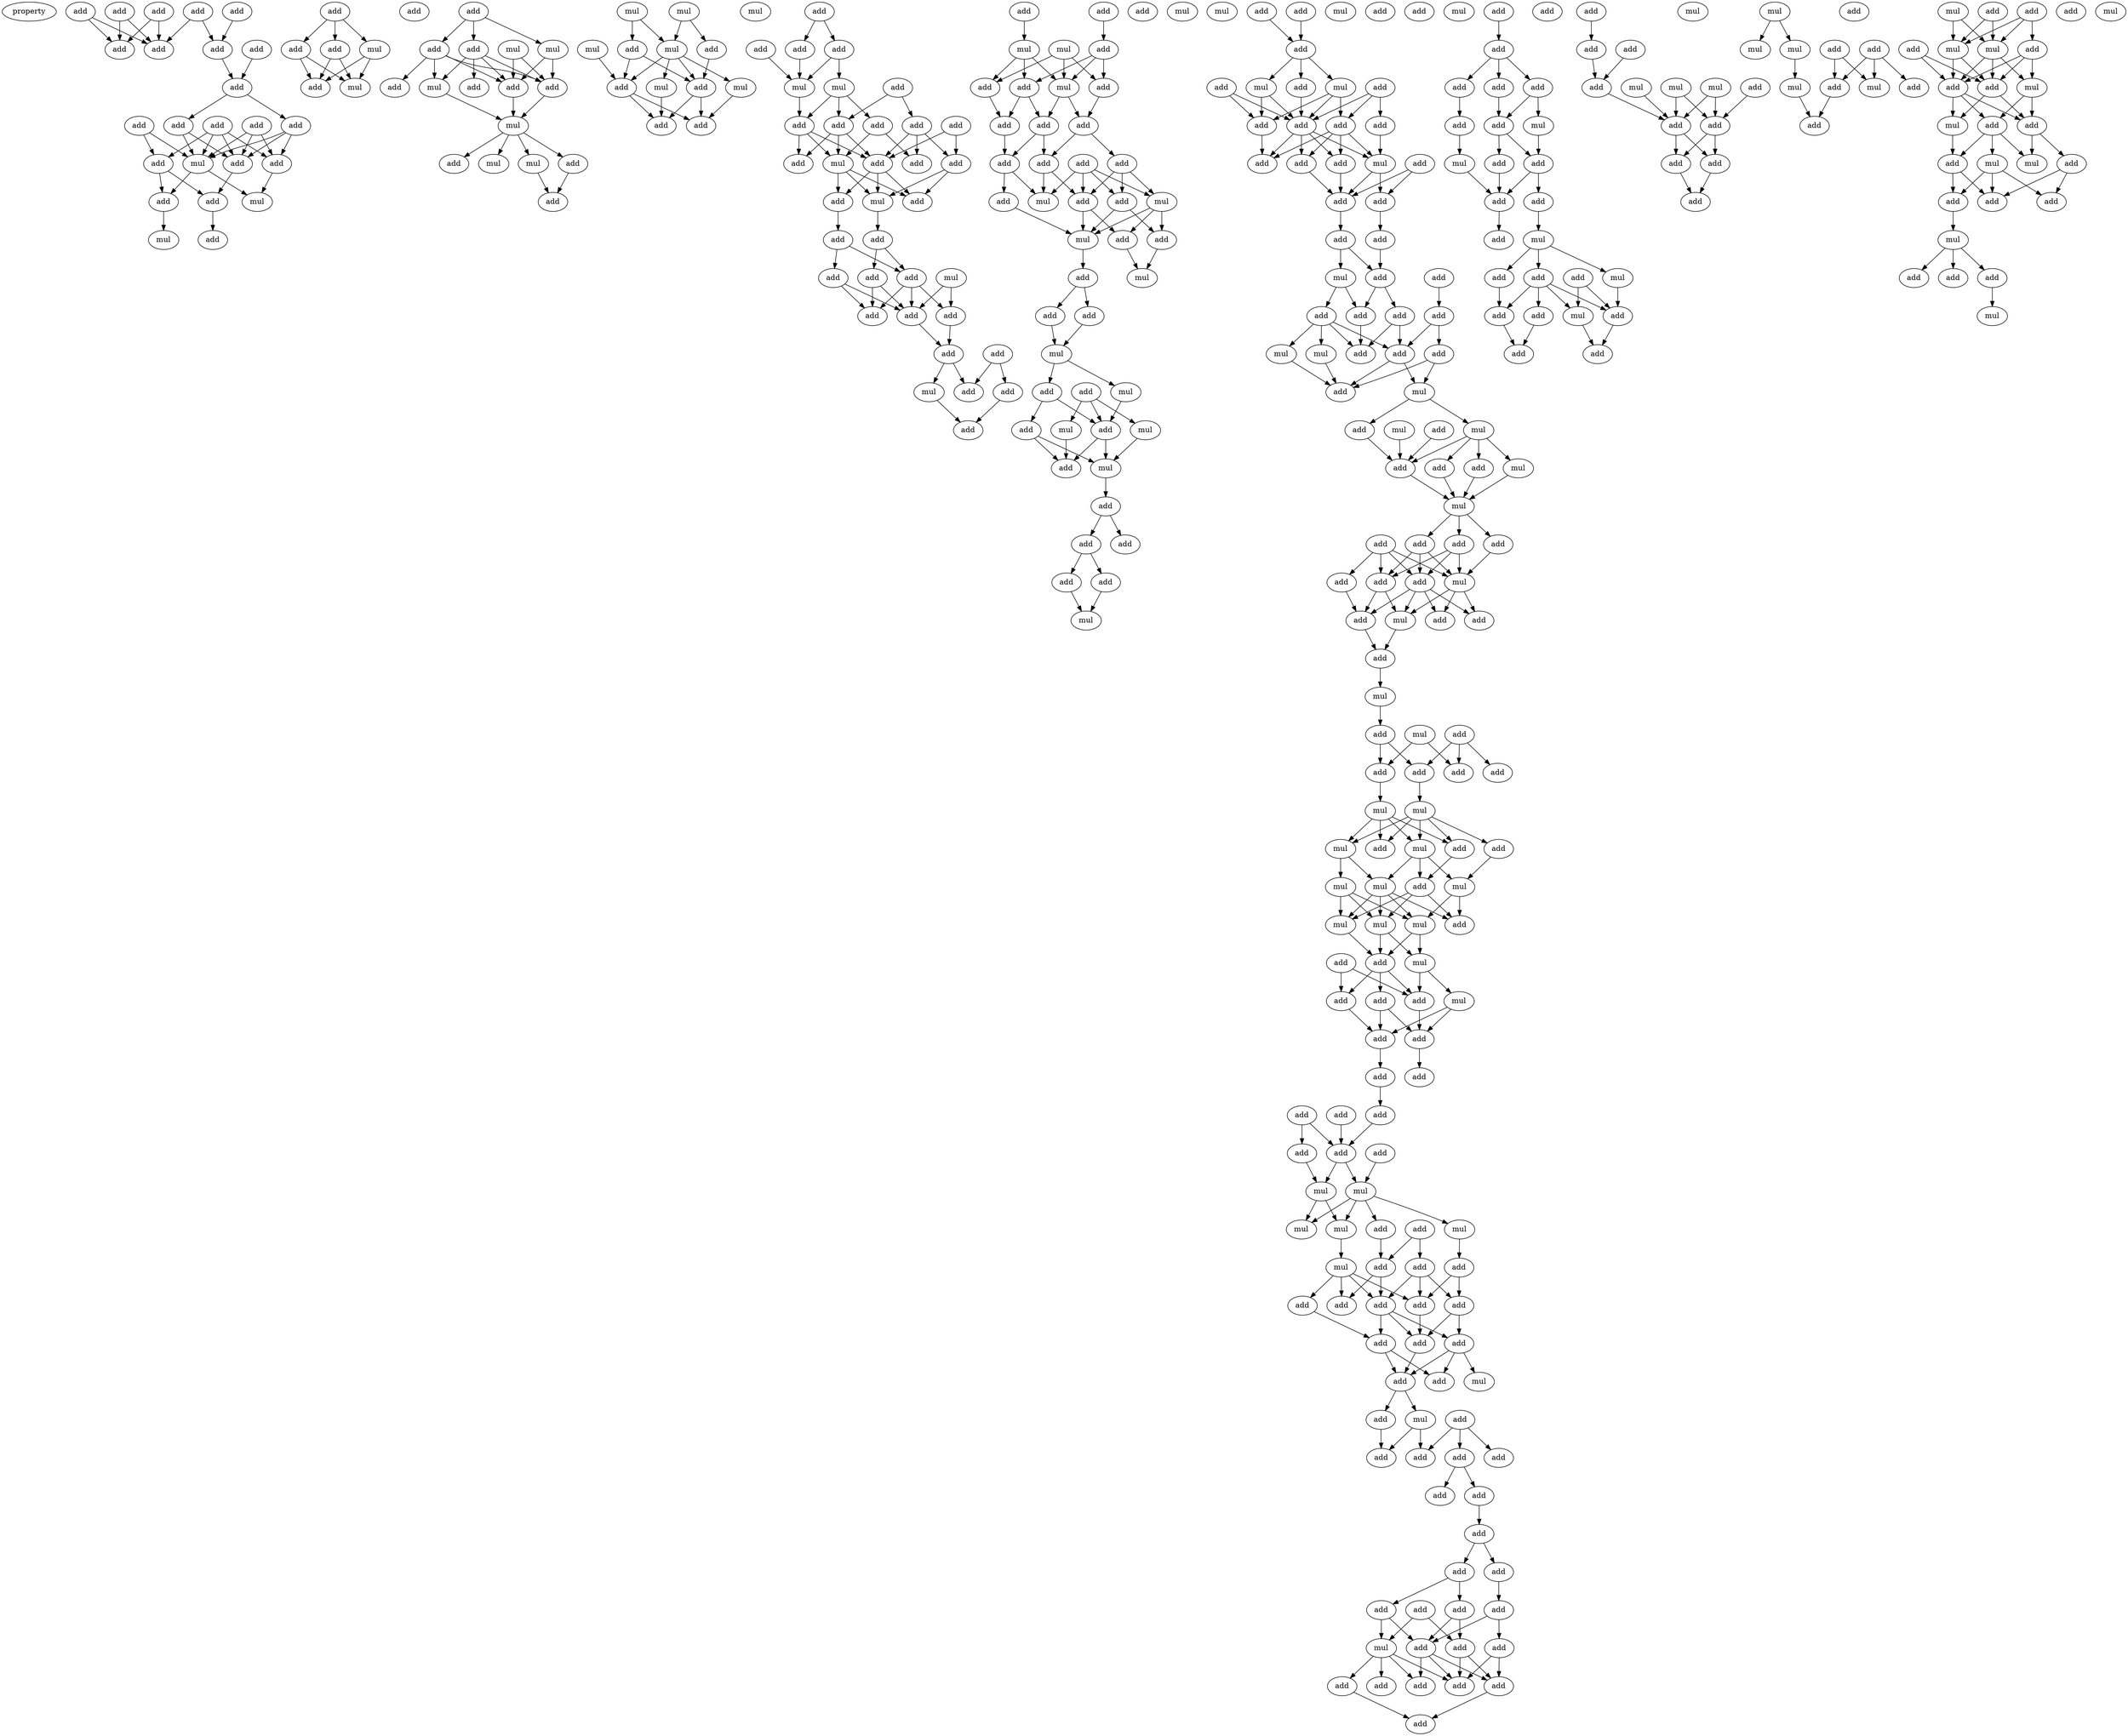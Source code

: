 digraph {
    node [fontcolor=black]
    property [mul=2,lf=1.4]
    0 [ label = add ];
    1 [ label = add ];
    2 [ label = add ];
    3 [ label = add ];
    4 [ label = add ];
    5 [ label = add ];
    6 [ label = add ];
    7 [ label = add ];
    8 [ label = add ];
    9 [ label = add ];
    10 [ label = add ];
    11 [ label = add ];
    12 [ label = add ];
    13 [ label = add ];
    14 [ label = add ];
    15 [ label = add ];
    16 [ label = add ];
    17 [ label = add ];
    18 [ label = mul ];
    19 [ label = add ];
    20 [ label = add ];
    21 [ label = mul ];
    22 [ label = mul ];
    23 [ label = add ];
    24 [ label = add ];
    25 [ label = add ];
    26 [ label = add ];
    27 [ label = mul ];
    28 [ label = add ];
    29 [ label = add ];
    30 [ label = mul ];
    31 [ label = add ];
    32 [ label = add ];
    33 [ label = add ];
    34 [ label = mul ];
    35 [ label = mul ];
    36 [ label = add ];
    37 [ label = add ];
    38 [ label = add ];
    39 [ label = add ];
    40 [ label = mul ];
    41 [ label = mul ];
    42 [ label = add ];
    43 [ label = mul ];
    44 [ label = mul ];
    45 [ label = add ];
    46 [ label = add ];
    47 [ label = mul ];
    48 [ label = mul ];
    49 [ label = mul ];
    50 [ label = add ];
    51 [ label = mul ];
    52 [ label = mul ];
    53 [ label = add ];
    54 [ label = mul ];
    55 [ label = add ];
    56 [ label = mul ];
    57 [ label = add ];
    58 [ label = add ];
    59 [ label = add ];
    60 [ label = add ];
    61 [ label = add ];
    62 [ label = add ];
    63 [ label = add ];
    64 [ label = mul ];
    65 [ label = add ];
    66 [ label = mul ];
    67 [ label = add ];
    68 [ label = add ];
    69 [ label = add ];
    70 [ label = add ];
    71 [ label = add ];
    72 [ label = add ];
    73 [ label = add ];
    74 [ label = add ];
    75 [ label = mul ];
    76 [ label = add ];
    77 [ label = add ];
    78 [ label = add ];
    79 [ label = mul ];
    80 [ label = add ];
    81 [ label = add ];
    82 [ label = mul ];
    83 [ label = add ];
    84 [ label = add ];
    85 [ label = add ];
    86 [ label = add ];
    87 [ label = add ];
    88 [ label = add ];
    89 [ label = add ];
    90 [ label = add ];
    91 [ label = mul ];
    92 [ label = add ];
    93 [ label = add ];
    94 [ label = add ];
    95 [ label = add ];
    96 [ label = add ];
    97 [ label = mul ];
    98 [ label = add ];
    99 [ label = mul ];
    100 [ label = add ];
    101 [ label = add ];
    102 [ label = mul ];
    103 [ label = add ];
    104 [ label = add ];
    105 [ label = add ];
    106 [ label = add ];
    107 [ label = add ];
    108 [ label = add ];
    109 [ label = add ];
    110 [ label = add ];
    111 [ label = mul ];
    112 [ label = mul ];
    113 [ label = add ];
    114 [ label = add ];
    115 [ label = add ];
    116 [ label = add ];
    117 [ label = mul ];
    118 [ label = add ];
    119 [ label = mul ];
    120 [ label = add ];
    121 [ label = add ];
    122 [ label = add ];
    123 [ label = mul ];
    124 [ label = add ];
    125 [ label = mul ];
    126 [ label = add ];
    127 [ label = add ];
    128 [ label = mul ];
    129 [ label = add ];
    130 [ label = mul ];
    131 [ label = add ];
    132 [ label = mul ];
    133 [ label = add ];
    134 [ label = add ];
    135 [ label = add ];
    136 [ label = add ];
    137 [ label = add ];
    138 [ label = add ];
    139 [ label = mul ];
    140 [ label = mul ];
    141 [ label = mul ];
    142 [ label = add ];
    143 [ label = add ];
    144 [ label = add ];
    145 [ label = mul ];
    146 [ label = add ];
    147 [ label = add ];
    148 [ label = mul ];
    149 [ label = add ];
    150 [ label = add ];
    151 [ label = add ];
    152 [ label = add ];
    153 [ label = add ];
    154 [ label = mul ];
    155 [ label = add ];
    156 [ label = add ];
    157 [ label = add ];
    158 [ label = add ];
    159 [ label = add ];
    160 [ label = add ];
    161 [ label = add ];
    162 [ label = add ];
    163 [ label = add ];
    164 [ label = add ];
    165 [ label = mul ];
    166 [ label = add ];
    167 [ label = add ];
    168 [ label = add ];
    169 [ label = add ];
    170 [ label = add ];
    171 [ label = add ];
    172 [ label = add ];
    173 [ label = mul ];
    174 [ label = mul ];
    175 [ label = mul ];
    176 [ label = add ];
    177 [ label = mul ];
    178 [ label = add ];
    179 [ label = add ];
    180 [ label = mul ];
    181 [ label = add ];
    182 [ label = add ];
    183 [ label = add ];
    184 [ label = mul ];
    185 [ label = mul ];
    186 [ label = add ];
    187 [ label = add ];
    188 [ label = add ];
    189 [ label = add ];
    190 [ label = add ];
    191 [ label = mul ];
    192 [ label = add ];
    193 [ label = add ];
    194 [ label = add ];
    195 [ label = mul ];
    196 [ label = add ];
    197 [ label = add ];
    198 [ label = add ];
    199 [ label = mul ];
    200 [ label = mul ];
    201 [ label = add ];
    202 [ label = mul ];
    203 [ label = add ];
    204 [ label = add ];
    205 [ label = add ];
    206 [ label = add ];
    207 [ label = add ];
    208 [ label = mul ];
    209 [ label = mul ];
    210 [ label = mul ];
    211 [ label = mul ];
    212 [ label = add ];
    213 [ label = add ];
    214 [ label = add ];
    215 [ label = mul ];
    216 [ label = mul ];
    217 [ label = add ];
    218 [ label = mul ];
    219 [ label = mul ];
    220 [ label = mul ];
    221 [ label = mul ];
    222 [ label = add ];
    223 [ label = add ];
    224 [ label = add ];
    225 [ label = mul ];
    226 [ label = add ];
    227 [ label = mul ];
    228 [ label = add ];
    229 [ label = add ];
    230 [ label = add ];
    231 [ label = add ];
    232 [ label = add ];
    233 [ label = add ];
    234 [ label = add ];
    235 [ label = add ];
    236 [ label = add ];
    237 [ label = add ];
    238 [ label = add ];
    239 [ label = add ];
    240 [ label = mul ];
    241 [ label = mul ];
    242 [ label = add ];
    243 [ label = mul ];
    244 [ label = add ];
    245 [ label = mul ];
    246 [ label = mul ];
    247 [ label = add ];
    248 [ label = add ];
    249 [ label = mul ];
    250 [ label = add ];
    251 [ label = add ];
    252 [ label = add ];
    253 [ label = add ];
    254 [ label = add ];
    255 [ label = add ];
    256 [ label = add ];
    257 [ label = add ];
    258 [ label = add ];
    259 [ label = add ];
    260 [ label = add ];
    261 [ label = mul ];
    262 [ label = mul ];
    263 [ label = add ];
    264 [ label = add ];
    265 [ label = add ];
    266 [ label = add ];
    267 [ label = add ];
    268 [ label = add ];
    269 [ label = add ];
    270 [ label = add ];
    271 [ label = add ];
    272 [ label = add ];
    273 [ label = add ];
    274 [ label = add ];
    275 [ label = add ];
    276 [ label = add ];
    277 [ label = add ];
    278 [ label = add ];
    279 [ label = add ];
    280 [ label = add ];
    281 [ label = mul ];
    282 [ label = add ];
    283 [ label = add ];
    284 [ label = add ];
    285 [ label = add ];
    286 [ label = add ];
    287 [ label = add ];
    288 [ label = add ];
    289 [ label = add ];
    290 [ label = mul ];
    291 [ label = add ];
    292 [ label = add ];
    293 [ label = add ];
    294 [ label = add ];
    295 [ label = add ];
    296 [ label = add ];
    297 [ label = add ];
    298 [ label = add ];
    299 [ label = mul ];
    300 [ label = mul ];
    301 [ label = add ];
    302 [ label = add ];
    303 [ label = add ];
    304 [ label = add ];
    305 [ label = add ];
    306 [ label = mul ];
    307 [ label = add ];
    308 [ label = add ];
    309 [ label = mul ];
    310 [ label = add ];
    311 [ label = add ];
    312 [ label = add ];
    313 [ label = add ];
    314 [ label = mul ];
    315 [ label = add ];
    316 [ label = add ];
    317 [ label = add ];
    318 [ label = add ];
    319 [ label = add ];
    320 [ label = mul ];
    321 [ label = mul ];
    322 [ label = add ];
    323 [ label = mul ];
    324 [ label = add ];
    325 [ label = add ];
    326 [ label = add ];
    327 [ label = add ];
    328 [ label = add ];
    329 [ label = mul ];
    330 [ label = add ];
    331 [ label = mul ];
    332 [ label = mul ];
    333 [ label = add ];
    334 [ label = mul ];
    335 [ label = add ];
    336 [ label = mul ];
    337 [ label = add ];
    338 [ label = mul ];
    339 [ label = add ];
    340 [ label = add ];
    341 [ label = add ];
    342 [ label = add ];
    343 [ label = add ];
    344 [ label = mul ];
    345 [ label = add ];
    346 [ label = mul ];
    347 [ label = mul ];
    348 [ label = add ];
    349 [ label = add ];
    350 [ label = add ];
    351 [ label = mul ];
    352 [ label = mul ];
    353 [ label = add ];
    354 [ label = add ];
    355 [ label = mul ];
    356 [ label = add ];
    357 [ label = add ];
    358 [ label = mul ];
    359 [ label = add ];
    360 [ label = add ];
    361 [ label = add ];
    362 [ label = mul ];
    363 [ label = add ];
    364 [ label = add ];
    365 [ label = add ];
    366 [ label = add ];
    367 [ label = mul ];
    368 [ label = mul ];
    0 -> 5 [ name = 0 ];
    0 -> 8 [ name = 1 ];
    1 -> 5 [ name = 2 ];
    1 -> 8 [ name = 3 ];
    2 -> 5 [ name = 4 ];
    2 -> 6 [ name = 5 ];
    3 -> 6 [ name = 6 ];
    4 -> 5 [ name = 7 ];
    4 -> 8 [ name = 8 ];
    6 -> 9 [ name = 9 ];
    7 -> 9 [ name = 10 ];
    9 -> 10 [ name = 11 ];
    9 -> 13 [ name = 12 ];
    10 -> 16 [ name = 13 ];
    10 -> 17 [ name = 14 ];
    10 -> 18 [ name = 15 ];
    11 -> 15 [ name = 16 ];
    11 -> 18 [ name = 17 ];
    12 -> 16 [ name = 18 ];
    12 -> 17 [ name = 19 ];
    12 -> 18 [ name = 20 ];
    13 -> 16 [ name = 21 ];
    13 -> 18 [ name = 22 ];
    14 -> 15 [ name = 23 ];
    14 -> 16 [ name = 24 ];
    14 -> 17 [ name = 25 ];
    14 -> 18 [ name = 26 ];
    15 -> 19 [ name = 27 ];
    15 -> 20 [ name = 28 ];
    16 -> 19 [ name = 29 ];
    17 -> 21 [ name = 30 ];
    18 -> 20 [ name = 31 ];
    18 -> 21 [ name = 32 ];
    19 -> 23 [ name = 33 ];
    20 -> 22 [ name = 34 ];
    24 -> 25 [ name = 35 ];
    24 -> 26 [ name = 36 ];
    24 -> 27 [ name = 37 ];
    25 -> 29 [ name = 38 ];
    25 -> 30 [ name = 39 ];
    26 -> 29 [ name = 40 ];
    26 -> 30 [ name = 41 ];
    27 -> 29 [ name = 42 ];
    27 -> 30 [ name = 43 ];
    31 -> 32 [ name = 44 ];
    31 -> 33 [ name = 45 ];
    31 -> 34 [ name = 46 ];
    32 -> 36 [ name = 47 ];
    32 -> 38 [ name = 48 ];
    32 -> 39 [ name = 49 ];
    32 -> 40 [ name = 50 ];
    33 -> 37 [ name = 51 ];
    33 -> 38 [ name = 52 ];
    33 -> 39 [ name = 53 ];
    33 -> 40 [ name = 54 ];
    34 -> 38 [ name = 55 ];
    34 -> 39 [ name = 56 ];
    35 -> 38 [ name = 57 ];
    35 -> 39 [ name = 58 ];
    38 -> 41 [ name = 59 ];
    39 -> 41 [ name = 60 ];
    40 -> 41 [ name = 61 ];
    41 -> 42 [ name = 62 ];
    41 -> 43 [ name = 63 ];
    41 -> 44 [ name = 64 ];
    41 -> 45 [ name = 65 ];
    44 -> 46 [ name = 66 ];
    45 -> 46 [ name = 67 ];
    47 -> 49 [ name = 68 ];
    47 -> 53 [ name = 69 ];
    48 -> 49 [ name = 70 ];
    48 -> 50 [ name = 71 ];
    49 -> 54 [ name = 72 ];
    49 -> 55 [ name = 73 ];
    49 -> 56 [ name = 74 ];
    49 -> 57 [ name = 75 ];
    50 -> 57 [ name = 76 ];
    51 -> 55 [ name = 77 ];
    53 -> 55 [ name = 78 ];
    53 -> 57 [ name = 79 ];
    54 -> 59 [ name = 80 ];
    55 -> 58 [ name = 81 ];
    55 -> 59 [ name = 82 ];
    56 -> 58 [ name = 83 ];
    57 -> 58 [ name = 84 ];
    57 -> 59 [ name = 85 ];
    60 -> 62 [ name = 86 ];
    60 -> 63 [ name = 87 ];
    61 -> 64 [ name = 88 ];
    62 -> 64 [ name = 89 ];
    62 -> 66 [ name = 90 ];
    63 -> 64 [ name = 91 ];
    64 -> 70 [ name = 92 ];
    65 -> 69 [ name = 93 ];
    65 -> 71 [ name = 94 ];
    66 -> 68 [ name = 95 ];
    66 -> 70 [ name = 96 ];
    66 -> 71 [ name = 97 ];
    67 -> 73 [ name = 98 ];
    67 -> 76 [ name = 99 ];
    68 -> 74 [ name = 100 ];
    68 -> 75 [ name = 101 ];
    69 -> 73 [ name = 102 ];
    69 -> 74 [ name = 103 ];
    69 -> 76 [ name = 104 ];
    70 -> 72 [ name = 105 ];
    70 -> 75 [ name = 106 ];
    70 -> 76 [ name = 107 ];
    71 -> 72 [ name = 108 ];
    71 -> 75 [ name = 109 ];
    71 -> 76 [ name = 110 ];
    73 -> 77 [ name = 111 ];
    73 -> 79 [ name = 112 ];
    75 -> 77 [ name = 113 ];
    75 -> 78 [ name = 114 ];
    75 -> 79 [ name = 115 ];
    76 -> 77 [ name = 116 ];
    76 -> 78 [ name = 117 ];
    76 -> 79 [ name = 118 ];
    78 -> 81 [ name = 119 ];
    79 -> 80 [ name = 120 ];
    80 -> 83 [ name = 121 ];
    80 -> 85 [ name = 122 ];
    81 -> 84 [ name = 123 ];
    81 -> 85 [ name = 124 ];
    82 -> 87 [ name = 125 ];
    82 -> 88 [ name = 126 ];
    83 -> 86 [ name = 127 ];
    83 -> 88 [ name = 128 ];
    84 -> 86 [ name = 129 ];
    84 -> 88 [ name = 130 ];
    85 -> 86 [ name = 131 ];
    85 -> 87 [ name = 132 ];
    85 -> 88 [ name = 133 ];
    87 -> 89 [ name = 134 ];
    88 -> 89 [ name = 135 ];
    89 -> 91 [ name = 136 ];
    89 -> 93 [ name = 137 ];
    90 -> 92 [ name = 138 ];
    90 -> 93 [ name = 139 ];
    91 -> 94 [ name = 140 ];
    92 -> 94 [ name = 141 ];
    95 -> 97 [ name = 142 ];
    96 -> 98 [ name = 143 ];
    97 -> 100 [ name = 144 ];
    97 -> 101 [ name = 145 ];
    97 -> 102 [ name = 146 ];
    98 -> 100 [ name = 147 ];
    98 -> 102 [ name = 148 ];
    98 -> 103 [ name = 149 ];
    99 -> 101 [ name = 150 ];
    99 -> 102 [ name = 151 ];
    99 -> 103 [ name = 152 ];
    100 -> 104 [ name = 153 ];
    100 -> 105 [ name = 154 ];
    101 -> 104 [ name = 155 ];
    102 -> 105 [ name = 156 ];
    102 -> 106 [ name = 157 ];
    103 -> 106 [ name = 158 ];
    104 -> 110 [ name = 159 ];
    105 -> 107 [ name = 160 ];
    105 -> 110 [ name = 161 ];
    106 -> 107 [ name = 162 ];
    106 -> 108 [ name = 163 ];
    107 -> 112 [ name = 164 ];
    107 -> 114 [ name = 165 ];
    108 -> 111 [ name = 166 ];
    108 -> 113 [ name = 167 ];
    108 -> 114 [ name = 168 ];
    109 -> 111 [ name = 169 ];
    109 -> 112 [ name = 170 ];
    109 -> 113 [ name = 171 ];
    109 -> 114 [ name = 172 ];
    110 -> 112 [ name = 173 ];
    110 -> 115 [ name = 174 ];
    111 -> 116 [ name = 175 ];
    111 -> 117 [ name = 176 ];
    111 -> 118 [ name = 177 ];
    113 -> 117 [ name = 178 ];
    113 -> 118 [ name = 179 ];
    114 -> 116 [ name = 180 ];
    114 -> 117 [ name = 181 ];
    115 -> 117 [ name = 182 ];
    116 -> 119 [ name = 183 ];
    117 -> 120 [ name = 184 ];
    118 -> 119 [ name = 185 ];
    120 -> 121 [ name = 186 ];
    120 -> 122 [ name = 187 ];
    121 -> 123 [ name = 188 ];
    122 -> 123 [ name = 189 ];
    123 -> 124 [ name = 190 ];
    123 -> 125 [ name = 191 ];
    124 -> 127 [ name = 192 ];
    124 -> 129 [ name = 193 ];
    125 -> 127 [ name = 194 ];
    126 -> 127 [ name = 195 ];
    126 -> 128 [ name = 196 ];
    126 -> 130 [ name = 197 ];
    127 -> 131 [ name = 198 ];
    127 -> 132 [ name = 199 ];
    128 -> 132 [ name = 200 ];
    129 -> 131 [ name = 201 ];
    129 -> 132 [ name = 202 ];
    130 -> 131 [ name = 203 ];
    132 -> 133 [ name = 204 ];
    133 -> 134 [ name = 205 ];
    133 -> 135 [ name = 206 ];
    134 -> 137 [ name = 207 ];
    134 -> 138 [ name = 208 ];
    137 -> 139 [ name = 209 ];
    138 -> 139 [ name = 210 ];
    142 -> 144 [ name = 211 ];
    143 -> 144 [ name = 212 ];
    144 -> 145 [ name = 213 ];
    144 -> 147 [ name = 214 ];
    144 -> 148 [ name = 215 ];
    145 -> 150 [ name = 216 ];
    145 -> 151 [ name = 217 ];
    145 -> 153 [ name = 218 ];
    146 -> 150 [ name = 219 ];
    146 -> 151 [ name = 220 ];
    146 -> 152 [ name = 221 ];
    147 -> 151 [ name = 222 ];
    148 -> 151 [ name = 223 ];
    148 -> 153 [ name = 224 ];
    149 -> 151 [ name = 225 ];
    149 -> 153 [ name = 226 ];
    150 -> 154 [ name = 227 ];
    150 -> 155 [ name = 228 ];
    150 -> 156 [ name = 229 ];
    150 -> 157 [ name = 230 ];
    151 -> 154 [ name = 231 ];
    151 -> 155 [ name = 232 ];
    151 -> 156 [ name = 233 ];
    151 -> 157 [ name = 234 ];
    152 -> 154 [ name = 235 ];
    153 -> 157 [ name = 236 ];
    154 -> 159 [ name = 237 ];
    154 -> 160 [ name = 238 ];
    155 -> 159 [ name = 239 ];
    156 -> 159 [ name = 240 ];
    158 -> 159 [ name = 241 ];
    158 -> 160 [ name = 242 ];
    159 -> 161 [ name = 243 ];
    160 -> 162 [ name = 244 ];
    161 -> 163 [ name = 245 ];
    161 -> 165 [ name = 246 ];
    162 -> 163 [ name = 247 ];
    163 -> 167 [ name = 248 ];
    163 -> 168 [ name = 249 ];
    164 -> 169 [ name = 250 ];
    165 -> 166 [ name = 251 ];
    165 -> 167 [ name = 252 ];
    166 -> 170 [ name = 253 ];
    166 -> 171 [ name = 254 ];
    166 -> 173 [ name = 255 ];
    166 -> 174 [ name = 256 ];
    167 -> 171 [ name = 257 ];
    168 -> 170 [ name = 258 ];
    168 -> 171 [ name = 259 ];
    169 -> 170 [ name = 260 ];
    169 -> 172 [ name = 261 ];
    170 -> 175 [ name = 262 ];
    170 -> 176 [ name = 263 ];
    172 -> 175 [ name = 264 ];
    172 -> 176 [ name = 265 ];
    173 -> 176 [ name = 266 ];
    174 -> 176 [ name = 267 ];
    175 -> 178 [ name = 268 ];
    175 -> 180 [ name = 269 ];
    177 -> 182 [ name = 270 ];
    178 -> 182 [ name = 271 ];
    179 -> 182 [ name = 272 ];
    180 -> 181 [ name = 273 ];
    180 -> 182 [ name = 274 ];
    180 -> 183 [ name = 275 ];
    180 -> 184 [ name = 276 ];
    181 -> 185 [ name = 277 ];
    182 -> 185 [ name = 278 ];
    183 -> 185 [ name = 279 ];
    184 -> 185 [ name = 280 ];
    185 -> 186 [ name = 281 ];
    185 -> 188 [ name = 282 ];
    185 -> 189 [ name = 283 ];
    186 -> 191 [ name = 284 ];
    187 -> 190 [ name = 285 ];
    187 -> 191 [ name = 286 ];
    187 -> 192 [ name = 287 ];
    187 -> 193 [ name = 288 ];
    188 -> 191 [ name = 289 ];
    188 -> 192 [ name = 290 ];
    188 -> 193 [ name = 291 ];
    189 -> 191 [ name = 292 ];
    189 -> 192 [ name = 293 ];
    189 -> 193 [ name = 294 ];
    190 -> 194 [ name = 295 ];
    191 -> 195 [ name = 296 ];
    191 -> 196 [ name = 297 ];
    191 -> 197 [ name = 298 ];
    192 -> 194 [ name = 299 ];
    192 -> 195 [ name = 300 ];
    192 -> 196 [ name = 301 ];
    192 -> 197 [ name = 302 ];
    193 -> 194 [ name = 303 ];
    193 -> 195 [ name = 304 ];
    194 -> 198 [ name = 305 ];
    195 -> 198 [ name = 306 ];
    198 -> 200 [ name = 307 ];
    200 -> 203 [ name = 308 ];
    201 -> 205 [ name = 309 ];
    201 -> 206 [ name = 310 ];
    201 -> 207 [ name = 311 ];
    202 -> 204 [ name = 312 ];
    202 -> 207 [ name = 313 ];
    203 -> 204 [ name = 314 ];
    203 -> 206 [ name = 315 ];
    204 -> 208 [ name = 316 ];
    206 -> 209 [ name = 317 ];
    208 -> 210 [ name = 318 ];
    208 -> 211 [ name = 319 ];
    208 -> 212 [ name = 320 ];
    208 -> 213 [ name = 321 ];
    209 -> 210 [ name = 322 ];
    209 -> 211 [ name = 323 ];
    209 -> 212 [ name = 324 ];
    209 -> 213 [ name = 325 ];
    209 -> 214 [ name = 326 ];
    210 -> 215 [ name = 327 ];
    210 -> 218 [ name = 328 ];
    211 -> 216 [ name = 329 ];
    211 -> 217 [ name = 330 ];
    211 -> 218 [ name = 331 ];
    212 -> 217 [ name = 332 ];
    214 -> 216 [ name = 333 ];
    215 -> 219 [ name = 334 ];
    215 -> 220 [ name = 335 ];
    215 -> 221 [ name = 336 ];
    216 -> 219 [ name = 337 ];
    216 -> 222 [ name = 338 ];
    217 -> 220 [ name = 339 ];
    217 -> 221 [ name = 340 ];
    217 -> 222 [ name = 341 ];
    218 -> 219 [ name = 342 ];
    218 -> 220 [ name = 343 ];
    218 -> 221 [ name = 344 ];
    218 -> 222 [ name = 345 ];
    219 -> 223 [ name = 346 ];
    219 -> 225 [ name = 347 ];
    220 -> 223 [ name = 348 ];
    220 -> 225 [ name = 349 ];
    221 -> 223 [ name = 350 ];
    223 -> 226 [ name = 351 ];
    223 -> 228 [ name = 352 ];
    223 -> 229 [ name = 353 ];
    224 -> 228 [ name = 354 ];
    224 -> 229 [ name = 355 ];
    225 -> 227 [ name = 356 ];
    225 -> 228 [ name = 357 ];
    226 -> 230 [ name = 358 ];
    226 -> 231 [ name = 359 ];
    227 -> 230 [ name = 360 ];
    227 -> 231 [ name = 361 ];
    228 -> 231 [ name = 362 ];
    229 -> 230 [ name = 363 ];
    230 -> 233 [ name = 364 ];
    231 -> 232 [ name = 365 ];
    233 -> 236 [ name = 366 ];
    234 -> 237 [ name = 367 ];
    235 -> 237 [ name = 368 ];
    235 -> 238 [ name = 369 ];
    236 -> 237 [ name = 370 ];
    237 -> 240 [ name = 371 ];
    237 -> 241 [ name = 372 ];
    238 -> 241 [ name = 373 ];
    239 -> 240 [ name = 374 ];
    240 -> 243 [ name = 375 ];
    240 -> 244 [ name = 376 ];
    240 -> 245 [ name = 377 ];
    240 -> 246 [ name = 378 ];
    241 -> 243 [ name = 379 ];
    241 -> 246 [ name = 380 ];
    242 -> 247 [ name = 381 ];
    242 -> 248 [ name = 382 ];
    244 -> 248 [ name = 383 ];
    245 -> 250 [ name = 384 ];
    246 -> 249 [ name = 385 ];
    247 -> 251 [ name = 386 ];
    247 -> 253 [ name = 387 ];
    247 -> 254 [ name = 388 ];
    248 -> 254 [ name = 389 ];
    248 -> 255 [ name = 390 ];
    249 -> 251 [ name = 391 ];
    249 -> 252 [ name = 392 ];
    249 -> 254 [ name = 393 ];
    249 -> 255 [ name = 394 ];
    250 -> 251 [ name = 395 ];
    250 -> 253 [ name = 396 ];
    251 -> 257 [ name = 397 ];
    252 -> 258 [ name = 398 ];
    253 -> 256 [ name = 399 ];
    253 -> 257 [ name = 400 ];
    254 -> 256 [ name = 401 ];
    254 -> 257 [ name = 402 ];
    254 -> 258 [ name = 403 ];
    256 -> 259 [ name = 404 ];
    256 -> 260 [ name = 405 ];
    256 -> 261 [ name = 406 ];
    257 -> 259 [ name = 407 ];
    258 -> 259 [ name = 408 ];
    258 -> 260 [ name = 409 ];
    259 -> 262 [ name = 410 ];
    259 -> 263 [ name = 411 ];
    262 -> 265 [ name = 412 ];
    262 -> 267 [ name = 413 ];
    263 -> 265 [ name = 414 ];
    264 -> 266 [ name = 415 ];
    264 -> 267 [ name = 416 ];
    264 -> 268 [ name = 417 ];
    266 -> 269 [ name = 418 ];
    266 -> 270 [ name = 419 ];
    270 -> 272 [ name = 420 ];
    272 -> 273 [ name = 421 ];
    272 -> 274 [ name = 422 ];
    273 -> 277 [ name = 423 ];
    273 -> 278 [ name = 424 ];
    274 -> 276 [ name = 425 ];
    275 -> 281 [ name = 426 ];
    275 -> 283 [ name = 427 ];
    276 -> 280 [ name = 428 ];
    276 -> 282 [ name = 429 ];
    277 -> 280 [ name = 430 ];
    277 -> 281 [ name = 431 ];
    278 -> 280 [ name = 432 ];
    278 -> 283 [ name = 433 ];
    280 -> 285 [ name = 434 ];
    280 -> 286 [ name = 435 ];
    280 -> 288 [ name = 436 ];
    281 -> 284 [ name = 437 ];
    281 -> 286 [ name = 438 ];
    281 -> 287 [ name = 439 ];
    281 -> 288 [ name = 440 ];
    282 -> 285 [ name = 441 ];
    282 -> 288 [ name = 442 ];
    283 -> 285 [ name = 443 ];
    283 -> 288 [ name = 444 ];
    284 -> 289 [ name = 445 ];
    285 -> 289 [ name = 446 ];
    291 -> 292 [ name = 447 ];
    292 -> 293 [ name = 448 ];
    292 -> 294 [ name = 449 ];
    292 -> 295 [ name = 450 ];
    293 -> 296 [ name = 451 ];
    293 -> 299 [ name = 452 ];
    294 -> 298 [ name = 453 ];
    295 -> 296 [ name = 454 ];
    296 -> 301 [ name = 455 ];
    296 -> 302 [ name = 456 ];
    298 -> 300 [ name = 457 ];
    299 -> 302 [ name = 458 ];
    300 -> 304 [ name = 459 ];
    301 -> 304 [ name = 460 ];
    302 -> 303 [ name = 461 ];
    302 -> 304 [ name = 462 ];
    303 -> 306 [ name = 463 ];
    304 -> 305 [ name = 464 ];
    306 -> 308 [ name = 465 ];
    306 -> 309 [ name = 466 ];
    306 -> 310 [ name = 467 ];
    307 -> 313 [ name = 468 ];
    307 -> 314 [ name = 469 ];
    308 -> 312 [ name = 470 ];
    309 -> 313 [ name = 471 ];
    310 -> 311 [ name = 472 ];
    310 -> 312 [ name = 473 ];
    310 -> 313 [ name = 474 ];
    310 -> 314 [ name = 475 ];
    311 -> 315 [ name = 476 ];
    312 -> 315 [ name = 477 ];
    313 -> 316 [ name = 478 ];
    314 -> 316 [ name = 479 ];
    317 -> 318 [ name = 480 ];
    318 -> 322 [ name = 481 ];
    319 -> 322 [ name = 482 ];
    320 -> 325 [ name = 483 ];
    321 -> 325 [ name = 484 ];
    321 -> 326 [ name = 485 ];
    322 -> 325 [ name = 486 ];
    323 -> 325 [ name = 487 ];
    323 -> 326 [ name = 488 ];
    324 -> 326 [ name = 489 ];
    325 -> 327 [ name = 490 ];
    325 -> 328 [ name = 491 ];
    326 -> 327 [ name = 492 ];
    326 -> 328 [ name = 493 ];
    327 -> 330 [ name = 494 ];
    328 -> 330 [ name = 495 ];
    331 -> 332 [ name = 496 ];
    331 -> 334 [ name = 497 ];
    333 -> 337 [ name = 498 ];
    333 -> 338 [ name = 499 ];
    333 -> 339 [ name = 500 ];
    334 -> 336 [ name = 501 ];
    335 -> 337 [ name = 502 ];
    335 -> 338 [ name = 503 ];
    336 -> 340 [ name = 504 ];
    337 -> 340 [ name = 505 ];
    342 -> 346 [ name = 506 ];
    342 -> 347 [ name = 507 ];
    342 -> 348 [ name = 508 ];
    343 -> 346 [ name = 509 ];
    343 -> 347 [ name = 510 ];
    344 -> 346 [ name = 511 ];
    344 -> 347 [ name = 512 ];
    345 -> 349 [ name = 513 ];
    345 -> 350 [ name = 514 ];
    346 -> 349 [ name = 515 ];
    346 -> 350 [ name = 516 ];
    347 -> 349 [ name = 517 ];
    347 -> 350 [ name = 518 ];
    347 -> 351 [ name = 519 ];
    348 -> 349 [ name = 520 ];
    348 -> 350 [ name = 521 ];
    348 -> 351 [ name = 522 ];
    349 -> 352 [ name = 523 ];
    349 -> 354 [ name = 524 ];
    350 -> 352 [ name = 525 ];
    350 -> 353 [ name = 526 ];
    350 -> 354 [ name = 527 ];
    351 -> 353 [ name = 528 ];
    351 -> 354 [ name = 529 ];
    352 -> 356 [ name = 530 ];
    353 -> 355 [ name = 531 ];
    353 -> 356 [ name = 532 ];
    353 -> 358 [ name = 533 ];
    354 -> 355 [ name = 534 ];
    354 -> 357 [ name = 535 ];
    356 -> 359 [ name = 536 ];
    356 -> 361 [ name = 537 ];
    357 -> 359 [ name = 538 ];
    357 -> 360 [ name = 539 ];
    358 -> 359 [ name = 540 ];
    358 -> 360 [ name = 541 ];
    358 -> 361 [ name = 542 ];
    361 -> 362 [ name = 543 ];
    362 -> 364 [ name = 544 ];
    362 -> 365 [ name = 545 ];
    362 -> 366 [ name = 546 ];
    366 -> 368 [ name = 547 ];
}
